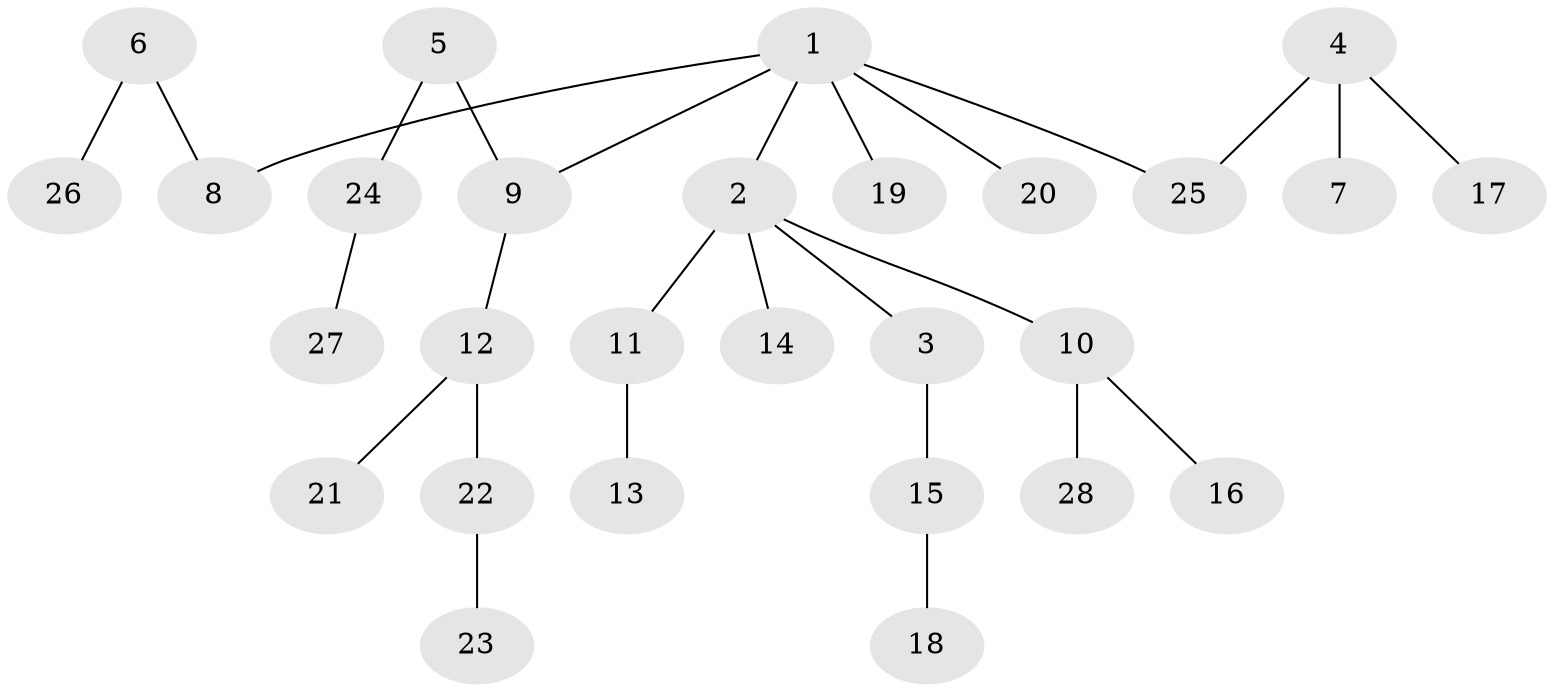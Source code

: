 // original degree distribution, {6: 0.01818181818181818, 3: 0.16363636363636364, 4: 0.09090909090909091, 2: 0.3090909090909091, 1: 0.41818181818181815}
// Generated by graph-tools (version 1.1) at 2025/01/03/09/25 03:01:00]
// undirected, 28 vertices, 27 edges
graph export_dot {
graph [start="1"]
  node [color=gray90,style=filled];
  1;
  2;
  3;
  4;
  5;
  6;
  7;
  8;
  9;
  10;
  11;
  12;
  13;
  14;
  15;
  16;
  17;
  18;
  19;
  20;
  21;
  22;
  23;
  24;
  25;
  26;
  27;
  28;
  1 -- 2 [weight=1.0];
  1 -- 8 [weight=1.0];
  1 -- 9 [weight=1.0];
  1 -- 19 [weight=1.0];
  1 -- 20 [weight=1.0];
  1 -- 25 [weight=1.0];
  2 -- 3 [weight=1.0];
  2 -- 10 [weight=1.0];
  2 -- 11 [weight=1.0];
  2 -- 14 [weight=1.0];
  3 -- 15 [weight=2.0];
  4 -- 7 [weight=1.0];
  4 -- 17 [weight=1.0];
  4 -- 25 [weight=1.0];
  5 -- 9 [weight=1.0];
  5 -- 24 [weight=1.0];
  6 -- 8 [weight=1.0];
  6 -- 26 [weight=1.0];
  9 -- 12 [weight=1.0];
  10 -- 16 [weight=1.0];
  10 -- 28 [weight=1.0];
  11 -- 13 [weight=1.0];
  12 -- 21 [weight=1.0];
  12 -- 22 [weight=1.0];
  15 -- 18 [weight=1.0];
  22 -- 23 [weight=1.0];
  24 -- 27 [weight=1.0];
}

